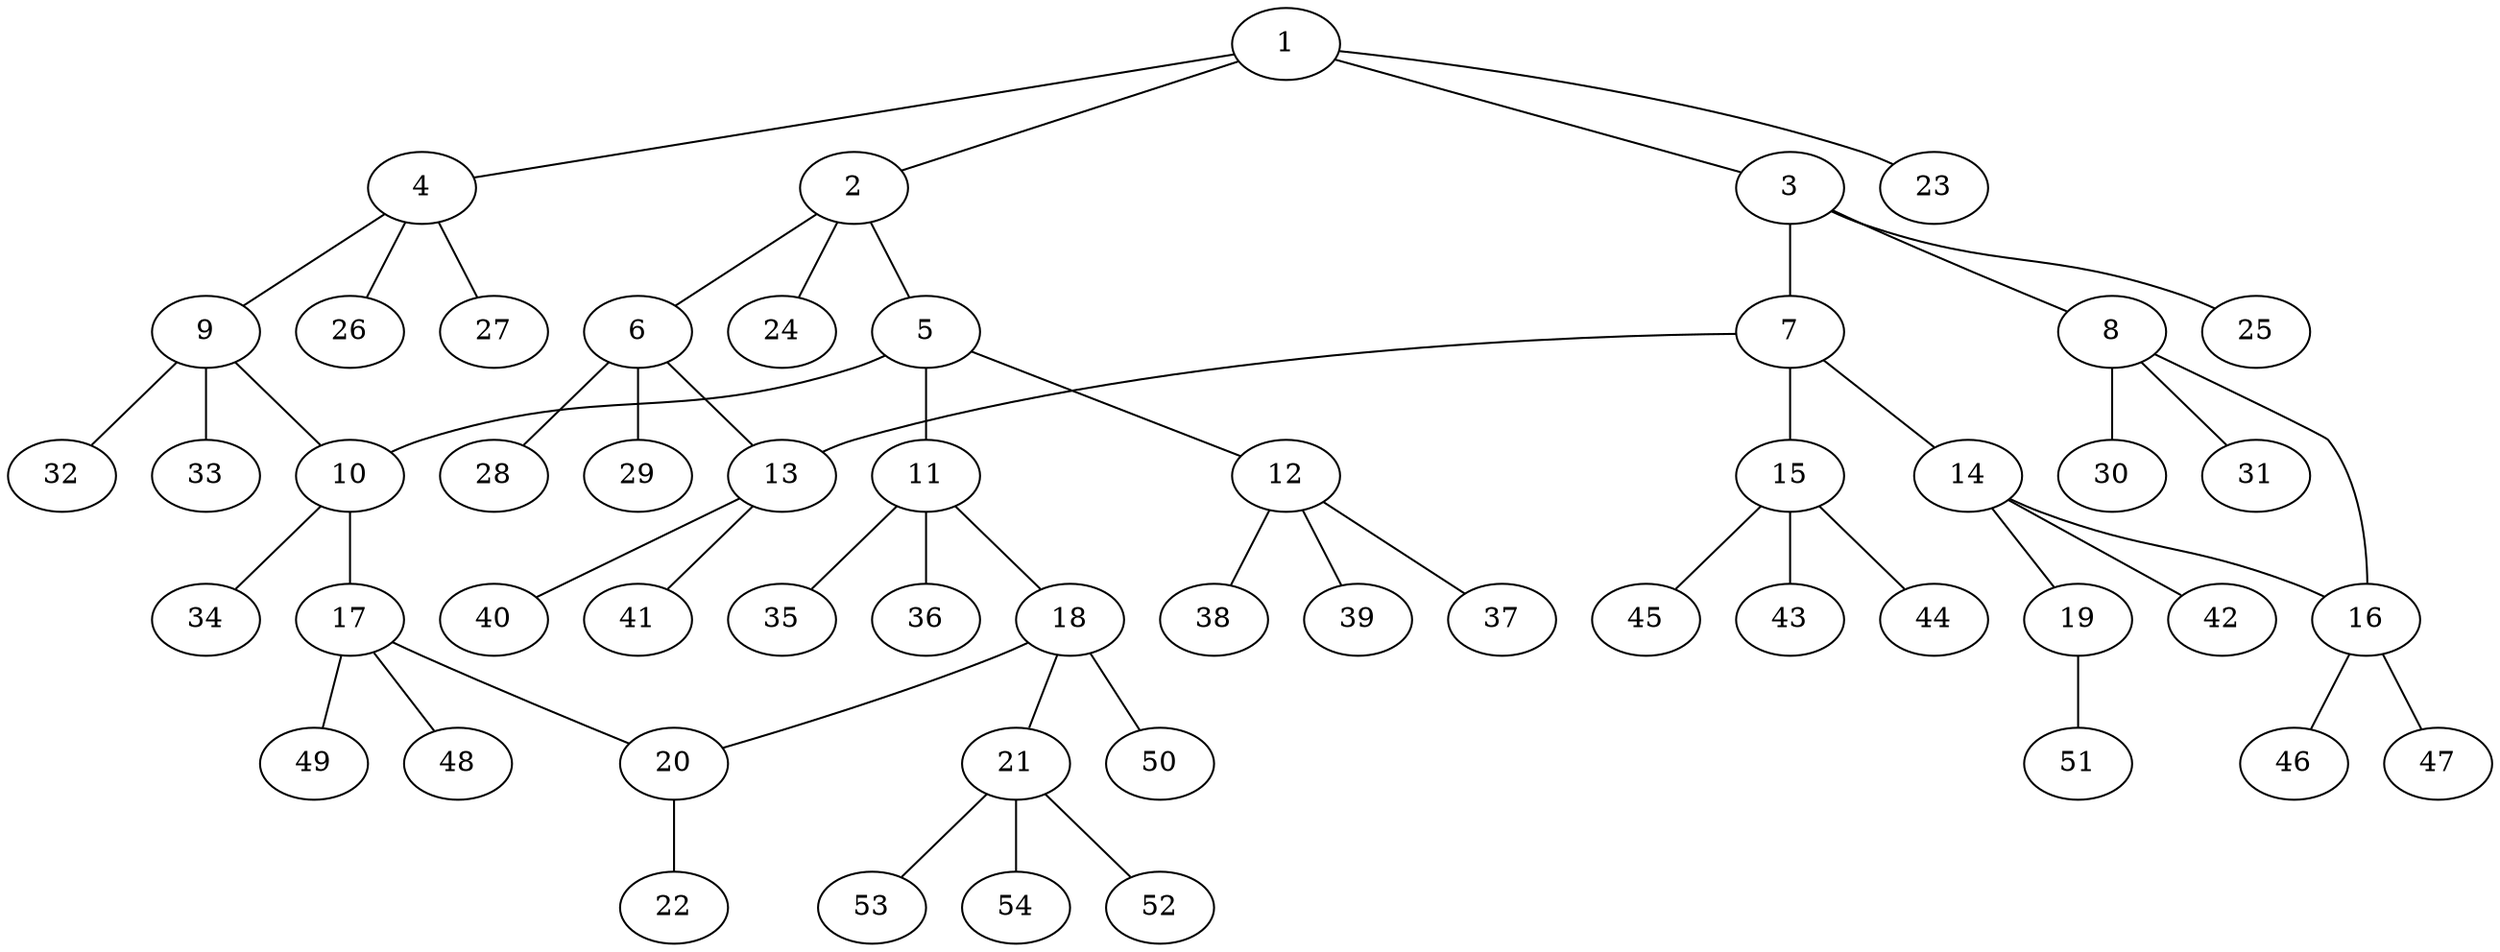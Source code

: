 graph molecule_4285 {
	1	 [chem=C];
	2	 [chem=C];
	1 -- 2	 [valence=1];
	3	 [chem=C];
	1 -- 3	 [valence=1];
	4	 [chem=C];
	1 -- 4	 [valence=1];
	23	 [chem=H];
	1 -- 23	 [valence=1];
	5	 [chem=C];
	2 -- 5	 [valence=1];
	6	 [chem=C];
	2 -- 6	 [valence=1];
	24	 [chem=H];
	2 -- 24	 [valence=1];
	7	 [chem=C];
	3 -- 7	 [valence=1];
	8	 [chem=C];
	3 -- 8	 [valence=1];
	25	 [chem=H];
	3 -- 25	 [valence=1];
	9	 [chem=C];
	4 -- 9	 [valence=1];
	26	 [chem=H];
	4 -- 26	 [valence=1];
	27	 [chem=H];
	4 -- 27	 [valence=1];
	10	 [chem=C];
	5 -- 10	 [valence=1];
	11	 [chem=C];
	5 -- 11	 [valence=1];
	12	 [chem=C];
	5 -- 12	 [valence=1];
	13	 [chem=C];
	6 -- 13	 [valence=1];
	28	 [chem=H];
	6 -- 28	 [valence=1];
	29	 [chem=H];
	6 -- 29	 [valence=1];
	7 -- 13	 [valence=1];
	14	 [chem=C];
	7 -- 14	 [valence=1];
	15	 [chem=C];
	7 -- 15	 [valence=1];
	16	 [chem=C];
	8 -- 16	 [valence=1];
	30	 [chem=H];
	8 -- 30	 [valence=1];
	31	 [chem=H];
	8 -- 31	 [valence=1];
	9 -- 10	 [valence=1];
	32	 [chem=H];
	9 -- 32	 [valence=1];
	33	 [chem=H];
	9 -- 33	 [valence=1];
	17	 [chem=C];
	10 -- 17	 [valence=1];
	34	 [chem=H];
	10 -- 34	 [valence=1];
	18	 [chem=C];
	11 -- 18	 [valence=1];
	35	 [chem=H];
	11 -- 35	 [valence=1];
	36	 [chem=H];
	11 -- 36	 [valence=1];
	37	 [chem=H];
	12 -- 37	 [valence=1];
	38	 [chem=H];
	12 -- 38	 [valence=1];
	39	 [chem=H];
	12 -- 39	 [valence=1];
	40	 [chem=H];
	13 -- 40	 [valence=1];
	41	 [chem=H];
	13 -- 41	 [valence=1];
	14 -- 16	 [valence=1];
	19	 [chem=O];
	14 -- 19	 [valence=1];
	42	 [chem=H];
	14 -- 42	 [valence=1];
	43	 [chem=H];
	15 -- 43	 [valence=1];
	44	 [chem=H];
	15 -- 44	 [valence=1];
	45	 [chem=H];
	15 -- 45	 [valence=1];
	46	 [chem=H];
	16 -- 46	 [valence=1];
	47	 [chem=H];
	16 -- 47	 [valence=1];
	20	 [chem=C];
	17 -- 20	 [valence=1];
	48	 [chem=H];
	17 -- 48	 [valence=1];
	49	 [chem=H];
	17 -- 49	 [valence=1];
	18 -- 20	 [valence=1];
	21	 [chem=C];
	18 -- 21	 [valence=1];
	50	 [chem=H];
	18 -- 50	 [valence=1];
	51	 [chem=H];
	19 -- 51	 [valence=1];
	22	 [chem=O];
	20 -- 22	 [valence=2];
	52	 [chem=H];
	21 -- 52	 [valence=1];
	53	 [chem=H];
	21 -- 53	 [valence=1];
	54	 [chem=H];
	21 -- 54	 [valence=1];
}
